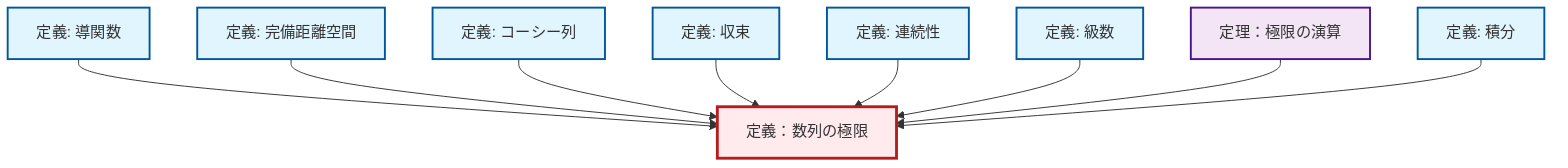 graph TD
    classDef definition fill:#e1f5fe,stroke:#01579b,stroke-width:2px
    classDef theorem fill:#f3e5f5,stroke:#4a148c,stroke-width:2px
    classDef axiom fill:#fff3e0,stroke:#e65100,stroke-width:2px
    classDef example fill:#e8f5e9,stroke:#1b5e20,stroke-width:2px
    classDef current fill:#ffebee,stroke:#b71c1c,stroke-width:3px
    def-continuity["定義: 連続性"]:::definition
    def-series["定義: 級数"]:::definition
    def-derivative["定義: 導関数"]:::definition
    def-convergence["定義: 収束"]:::definition
    def-cauchy-sequence["定義: コーシー列"]:::definition
    thm-limit-arithmetic["定理：極限の演算"]:::theorem
    def-complete-metric-space["定義: 完備距離空間"]:::definition
    def-limit["定義：数列の極限"]:::definition
    def-integral["定義: 積分"]:::definition
    def-derivative --> def-limit
    def-complete-metric-space --> def-limit
    def-cauchy-sequence --> def-limit
    def-convergence --> def-limit
    def-continuity --> def-limit
    def-series --> def-limit
    thm-limit-arithmetic --> def-limit
    def-integral --> def-limit
    class def-limit current